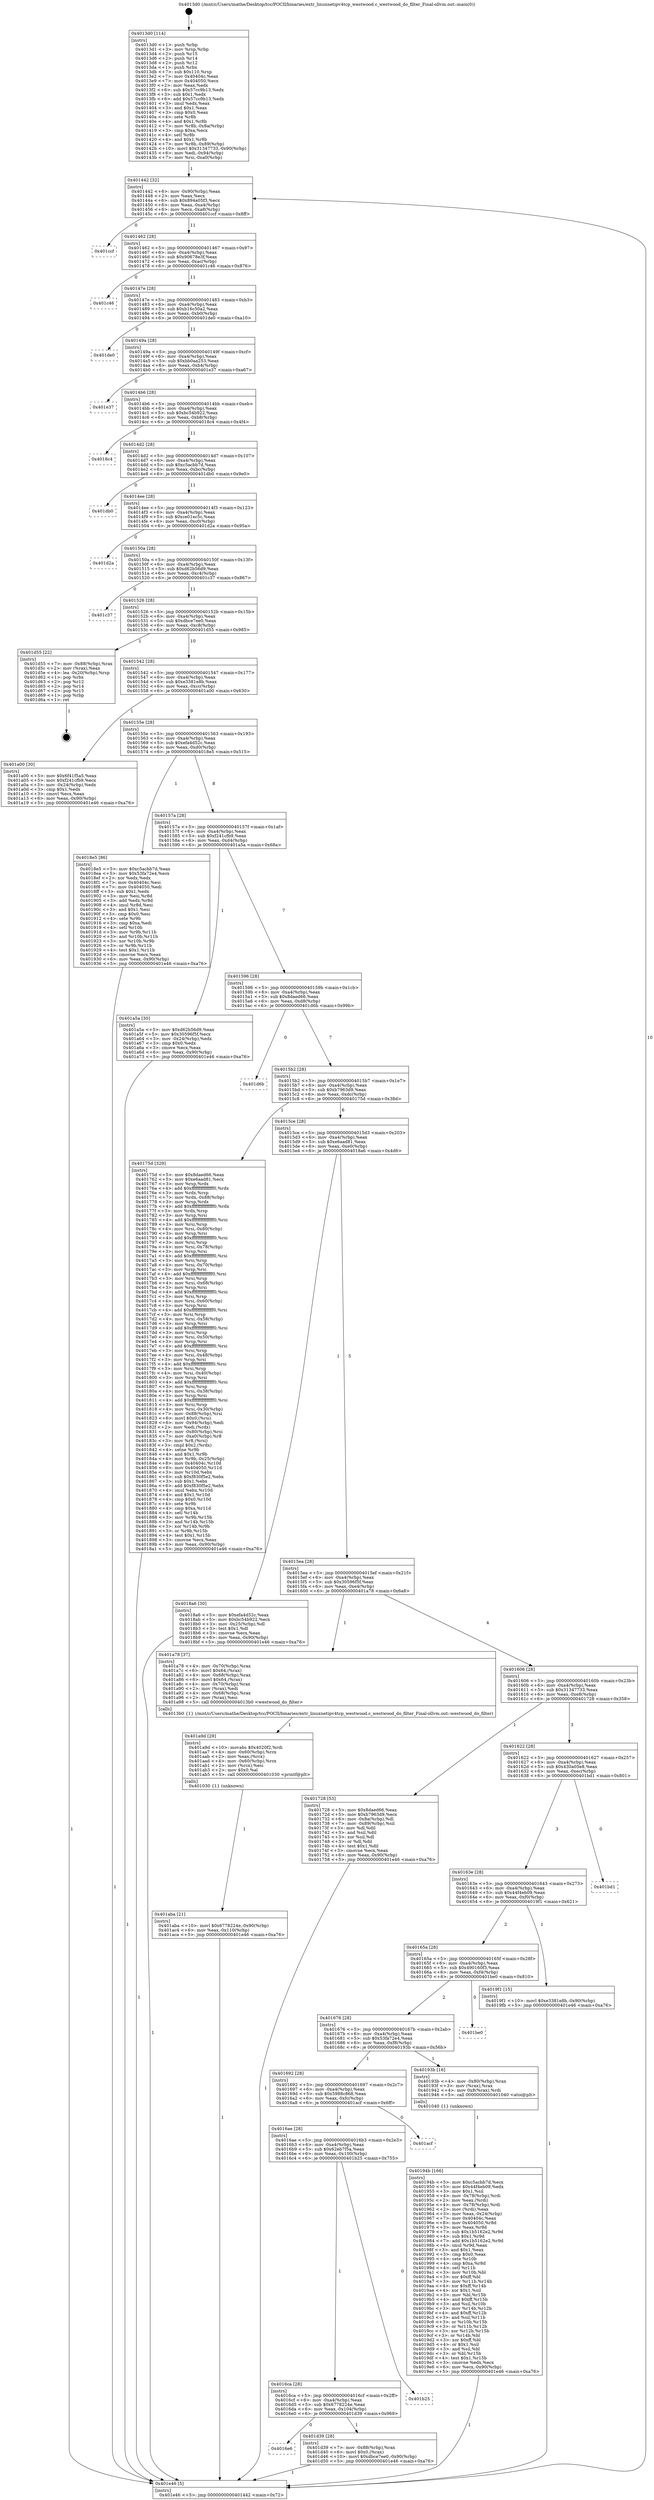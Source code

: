digraph "0x4013d0" {
  label = "0x4013d0 (/mnt/c/Users/mathe/Desktop/tcc/POCII/binaries/extr_linuxnetipv4tcp_westwood.c_westwood_do_filter_Final-ollvm.out::main(0))"
  labelloc = "t"
  node[shape=record]

  Entry [label="",width=0.3,height=0.3,shape=circle,fillcolor=black,style=filled]
  "0x401442" [label="{
     0x401442 [32]\l
     | [instrs]\l
     &nbsp;&nbsp;0x401442 \<+6\>: mov -0x90(%rbp),%eax\l
     &nbsp;&nbsp;0x401448 \<+2\>: mov %eax,%ecx\l
     &nbsp;&nbsp;0x40144a \<+6\>: sub $0x894a05f3,%ecx\l
     &nbsp;&nbsp;0x401450 \<+6\>: mov %eax,-0xa4(%rbp)\l
     &nbsp;&nbsp;0x401456 \<+6\>: mov %ecx,-0xa8(%rbp)\l
     &nbsp;&nbsp;0x40145c \<+6\>: je 0000000000401ccf \<main+0x8ff\>\l
  }"]
  "0x401ccf" [label="{
     0x401ccf\l
  }", style=dashed]
  "0x401462" [label="{
     0x401462 [28]\l
     | [instrs]\l
     &nbsp;&nbsp;0x401462 \<+5\>: jmp 0000000000401467 \<main+0x97\>\l
     &nbsp;&nbsp;0x401467 \<+6\>: mov -0xa4(%rbp),%eax\l
     &nbsp;&nbsp;0x40146d \<+5\>: sub $0x90678e3f,%eax\l
     &nbsp;&nbsp;0x401472 \<+6\>: mov %eax,-0xac(%rbp)\l
     &nbsp;&nbsp;0x401478 \<+6\>: je 0000000000401c46 \<main+0x876\>\l
  }"]
  Exit [label="",width=0.3,height=0.3,shape=circle,fillcolor=black,style=filled,peripheries=2]
  "0x401c46" [label="{
     0x401c46\l
  }", style=dashed]
  "0x40147e" [label="{
     0x40147e [28]\l
     | [instrs]\l
     &nbsp;&nbsp;0x40147e \<+5\>: jmp 0000000000401483 \<main+0xb3\>\l
     &nbsp;&nbsp;0x401483 \<+6\>: mov -0xa4(%rbp),%eax\l
     &nbsp;&nbsp;0x401489 \<+5\>: sub $0xb16c50a2,%eax\l
     &nbsp;&nbsp;0x40148e \<+6\>: mov %eax,-0xb0(%rbp)\l
     &nbsp;&nbsp;0x401494 \<+6\>: je 0000000000401de0 \<main+0xa10\>\l
  }"]
  "0x4016e6" [label="{
     0x4016e6\l
  }", style=dashed]
  "0x401de0" [label="{
     0x401de0\l
  }", style=dashed]
  "0x40149a" [label="{
     0x40149a [28]\l
     | [instrs]\l
     &nbsp;&nbsp;0x40149a \<+5\>: jmp 000000000040149f \<main+0xcf\>\l
     &nbsp;&nbsp;0x40149f \<+6\>: mov -0xa4(%rbp),%eax\l
     &nbsp;&nbsp;0x4014a5 \<+5\>: sub $0xbb0aa253,%eax\l
     &nbsp;&nbsp;0x4014aa \<+6\>: mov %eax,-0xb4(%rbp)\l
     &nbsp;&nbsp;0x4014b0 \<+6\>: je 0000000000401e37 \<main+0xa67\>\l
  }"]
  "0x401d39" [label="{
     0x401d39 [28]\l
     | [instrs]\l
     &nbsp;&nbsp;0x401d39 \<+7\>: mov -0x88(%rbp),%rax\l
     &nbsp;&nbsp;0x401d40 \<+6\>: movl $0x0,(%rax)\l
     &nbsp;&nbsp;0x401d46 \<+10\>: movl $0xdbce7ee0,-0x90(%rbp)\l
     &nbsp;&nbsp;0x401d50 \<+5\>: jmp 0000000000401e46 \<main+0xa76\>\l
  }"]
  "0x401e37" [label="{
     0x401e37\l
  }", style=dashed]
  "0x4014b6" [label="{
     0x4014b6 [28]\l
     | [instrs]\l
     &nbsp;&nbsp;0x4014b6 \<+5\>: jmp 00000000004014bb \<main+0xeb\>\l
     &nbsp;&nbsp;0x4014bb \<+6\>: mov -0xa4(%rbp),%eax\l
     &nbsp;&nbsp;0x4014c1 \<+5\>: sub $0xbc54b922,%eax\l
     &nbsp;&nbsp;0x4014c6 \<+6\>: mov %eax,-0xb8(%rbp)\l
     &nbsp;&nbsp;0x4014cc \<+6\>: je 00000000004018c4 \<main+0x4f4\>\l
  }"]
  "0x4016ca" [label="{
     0x4016ca [28]\l
     | [instrs]\l
     &nbsp;&nbsp;0x4016ca \<+5\>: jmp 00000000004016cf \<main+0x2ff\>\l
     &nbsp;&nbsp;0x4016cf \<+6\>: mov -0xa4(%rbp),%eax\l
     &nbsp;&nbsp;0x4016d5 \<+5\>: sub $0x6778224e,%eax\l
     &nbsp;&nbsp;0x4016da \<+6\>: mov %eax,-0x104(%rbp)\l
     &nbsp;&nbsp;0x4016e0 \<+6\>: je 0000000000401d39 \<main+0x969\>\l
  }"]
  "0x4018c4" [label="{
     0x4018c4\l
  }", style=dashed]
  "0x4014d2" [label="{
     0x4014d2 [28]\l
     | [instrs]\l
     &nbsp;&nbsp;0x4014d2 \<+5\>: jmp 00000000004014d7 \<main+0x107\>\l
     &nbsp;&nbsp;0x4014d7 \<+6\>: mov -0xa4(%rbp),%eax\l
     &nbsp;&nbsp;0x4014dd \<+5\>: sub $0xc5acbb7d,%eax\l
     &nbsp;&nbsp;0x4014e2 \<+6\>: mov %eax,-0xbc(%rbp)\l
     &nbsp;&nbsp;0x4014e8 \<+6\>: je 0000000000401db0 \<main+0x9e0\>\l
  }"]
  "0x401b25" [label="{
     0x401b25\l
  }", style=dashed]
  "0x401db0" [label="{
     0x401db0\l
  }", style=dashed]
  "0x4014ee" [label="{
     0x4014ee [28]\l
     | [instrs]\l
     &nbsp;&nbsp;0x4014ee \<+5\>: jmp 00000000004014f3 \<main+0x123\>\l
     &nbsp;&nbsp;0x4014f3 \<+6\>: mov -0xa4(%rbp),%eax\l
     &nbsp;&nbsp;0x4014f9 \<+5\>: sub $0xce01ec5c,%eax\l
     &nbsp;&nbsp;0x4014fe \<+6\>: mov %eax,-0xc0(%rbp)\l
     &nbsp;&nbsp;0x401504 \<+6\>: je 0000000000401d2a \<main+0x95a\>\l
  }"]
  "0x4016ae" [label="{
     0x4016ae [28]\l
     | [instrs]\l
     &nbsp;&nbsp;0x4016ae \<+5\>: jmp 00000000004016b3 \<main+0x2e3\>\l
     &nbsp;&nbsp;0x4016b3 \<+6\>: mov -0xa4(%rbp),%eax\l
     &nbsp;&nbsp;0x4016b9 \<+5\>: sub $0x62eb7f5a,%eax\l
     &nbsp;&nbsp;0x4016be \<+6\>: mov %eax,-0x100(%rbp)\l
     &nbsp;&nbsp;0x4016c4 \<+6\>: je 0000000000401b25 \<main+0x755\>\l
  }"]
  "0x401d2a" [label="{
     0x401d2a\l
  }", style=dashed]
  "0x40150a" [label="{
     0x40150a [28]\l
     | [instrs]\l
     &nbsp;&nbsp;0x40150a \<+5\>: jmp 000000000040150f \<main+0x13f\>\l
     &nbsp;&nbsp;0x40150f \<+6\>: mov -0xa4(%rbp),%eax\l
     &nbsp;&nbsp;0x401515 \<+5\>: sub $0xd62b56d9,%eax\l
     &nbsp;&nbsp;0x40151a \<+6\>: mov %eax,-0xc4(%rbp)\l
     &nbsp;&nbsp;0x401520 \<+6\>: je 0000000000401c37 \<main+0x867\>\l
  }"]
  "0x401acf" [label="{
     0x401acf\l
  }", style=dashed]
  "0x401c37" [label="{
     0x401c37\l
  }", style=dashed]
  "0x401526" [label="{
     0x401526 [28]\l
     | [instrs]\l
     &nbsp;&nbsp;0x401526 \<+5\>: jmp 000000000040152b \<main+0x15b\>\l
     &nbsp;&nbsp;0x40152b \<+6\>: mov -0xa4(%rbp),%eax\l
     &nbsp;&nbsp;0x401531 \<+5\>: sub $0xdbce7ee0,%eax\l
     &nbsp;&nbsp;0x401536 \<+6\>: mov %eax,-0xc8(%rbp)\l
     &nbsp;&nbsp;0x40153c \<+6\>: je 0000000000401d55 \<main+0x985\>\l
  }"]
  "0x401aba" [label="{
     0x401aba [21]\l
     | [instrs]\l
     &nbsp;&nbsp;0x401aba \<+10\>: movl $0x6778224e,-0x90(%rbp)\l
     &nbsp;&nbsp;0x401ac4 \<+6\>: mov %eax,-0x110(%rbp)\l
     &nbsp;&nbsp;0x401aca \<+5\>: jmp 0000000000401e46 \<main+0xa76\>\l
  }"]
  "0x401d55" [label="{
     0x401d55 [22]\l
     | [instrs]\l
     &nbsp;&nbsp;0x401d55 \<+7\>: mov -0x88(%rbp),%rax\l
     &nbsp;&nbsp;0x401d5c \<+2\>: mov (%rax),%eax\l
     &nbsp;&nbsp;0x401d5e \<+4\>: lea -0x20(%rbp),%rsp\l
     &nbsp;&nbsp;0x401d62 \<+1\>: pop %rbx\l
     &nbsp;&nbsp;0x401d63 \<+2\>: pop %r12\l
     &nbsp;&nbsp;0x401d65 \<+2\>: pop %r14\l
     &nbsp;&nbsp;0x401d67 \<+2\>: pop %r15\l
     &nbsp;&nbsp;0x401d69 \<+1\>: pop %rbp\l
     &nbsp;&nbsp;0x401d6a \<+1\>: ret\l
  }"]
  "0x401542" [label="{
     0x401542 [28]\l
     | [instrs]\l
     &nbsp;&nbsp;0x401542 \<+5\>: jmp 0000000000401547 \<main+0x177\>\l
     &nbsp;&nbsp;0x401547 \<+6\>: mov -0xa4(%rbp),%eax\l
     &nbsp;&nbsp;0x40154d \<+5\>: sub $0xe3381e8b,%eax\l
     &nbsp;&nbsp;0x401552 \<+6\>: mov %eax,-0xcc(%rbp)\l
     &nbsp;&nbsp;0x401558 \<+6\>: je 0000000000401a00 \<main+0x630\>\l
  }"]
  "0x401a9d" [label="{
     0x401a9d [29]\l
     | [instrs]\l
     &nbsp;&nbsp;0x401a9d \<+10\>: movabs $0x4020f2,%rdi\l
     &nbsp;&nbsp;0x401aa7 \<+4\>: mov -0x60(%rbp),%rcx\l
     &nbsp;&nbsp;0x401aab \<+2\>: mov %eax,(%rcx)\l
     &nbsp;&nbsp;0x401aad \<+4\>: mov -0x60(%rbp),%rcx\l
     &nbsp;&nbsp;0x401ab1 \<+2\>: mov (%rcx),%esi\l
     &nbsp;&nbsp;0x401ab3 \<+2\>: mov $0x0,%al\l
     &nbsp;&nbsp;0x401ab5 \<+5\>: call 0000000000401030 \<printf@plt\>\l
     | [calls]\l
     &nbsp;&nbsp;0x401030 \{1\} (unknown)\l
  }"]
  "0x401a00" [label="{
     0x401a00 [30]\l
     | [instrs]\l
     &nbsp;&nbsp;0x401a00 \<+5\>: mov $0x6f41f5a5,%eax\l
     &nbsp;&nbsp;0x401a05 \<+5\>: mov $0xf241cfb9,%ecx\l
     &nbsp;&nbsp;0x401a0a \<+3\>: mov -0x24(%rbp),%edx\l
     &nbsp;&nbsp;0x401a0d \<+3\>: cmp $0x1,%edx\l
     &nbsp;&nbsp;0x401a10 \<+3\>: cmovl %ecx,%eax\l
     &nbsp;&nbsp;0x401a13 \<+6\>: mov %eax,-0x90(%rbp)\l
     &nbsp;&nbsp;0x401a19 \<+5\>: jmp 0000000000401e46 \<main+0xa76\>\l
  }"]
  "0x40155e" [label="{
     0x40155e [28]\l
     | [instrs]\l
     &nbsp;&nbsp;0x40155e \<+5\>: jmp 0000000000401563 \<main+0x193\>\l
     &nbsp;&nbsp;0x401563 \<+6\>: mov -0xa4(%rbp),%eax\l
     &nbsp;&nbsp;0x401569 \<+5\>: sub $0xefa4d52c,%eax\l
     &nbsp;&nbsp;0x40156e \<+6\>: mov %eax,-0xd0(%rbp)\l
     &nbsp;&nbsp;0x401574 \<+6\>: je 00000000004018e5 \<main+0x515\>\l
  }"]
  "0x40194b" [label="{
     0x40194b [166]\l
     | [instrs]\l
     &nbsp;&nbsp;0x40194b \<+5\>: mov $0xc5acbb7d,%ecx\l
     &nbsp;&nbsp;0x401950 \<+5\>: mov $0x44f4eb09,%edx\l
     &nbsp;&nbsp;0x401955 \<+3\>: mov $0x1,%sil\l
     &nbsp;&nbsp;0x401958 \<+4\>: mov -0x78(%rbp),%rdi\l
     &nbsp;&nbsp;0x40195c \<+2\>: mov %eax,(%rdi)\l
     &nbsp;&nbsp;0x40195e \<+4\>: mov -0x78(%rbp),%rdi\l
     &nbsp;&nbsp;0x401962 \<+2\>: mov (%rdi),%eax\l
     &nbsp;&nbsp;0x401964 \<+3\>: mov %eax,-0x24(%rbp)\l
     &nbsp;&nbsp;0x401967 \<+7\>: mov 0x40404c,%eax\l
     &nbsp;&nbsp;0x40196e \<+8\>: mov 0x404050,%r8d\l
     &nbsp;&nbsp;0x401976 \<+3\>: mov %eax,%r9d\l
     &nbsp;&nbsp;0x401979 \<+7\>: sub $0x1b5162e2,%r9d\l
     &nbsp;&nbsp;0x401980 \<+4\>: sub $0x1,%r9d\l
     &nbsp;&nbsp;0x401984 \<+7\>: add $0x1b5162e2,%r9d\l
     &nbsp;&nbsp;0x40198b \<+4\>: imul %r9d,%eax\l
     &nbsp;&nbsp;0x40198f \<+3\>: and $0x1,%eax\l
     &nbsp;&nbsp;0x401992 \<+3\>: cmp $0x0,%eax\l
     &nbsp;&nbsp;0x401995 \<+4\>: sete %r10b\l
     &nbsp;&nbsp;0x401999 \<+4\>: cmp $0xa,%r8d\l
     &nbsp;&nbsp;0x40199d \<+4\>: setl %r11b\l
     &nbsp;&nbsp;0x4019a1 \<+3\>: mov %r10b,%bl\l
     &nbsp;&nbsp;0x4019a4 \<+3\>: xor $0xff,%bl\l
     &nbsp;&nbsp;0x4019a7 \<+3\>: mov %r11b,%r14b\l
     &nbsp;&nbsp;0x4019aa \<+4\>: xor $0xff,%r14b\l
     &nbsp;&nbsp;0x4019ae \<+4\>: xor $0x1,%sil\l
     &nbsp;&nbsp;0x4019b2 \<+3\>: mov %bl,%r15b\l
     &nbsp;&nbsp;0x4019b5 \<+4\>: and $0xff,%r15b\l
     &nbsp;&nbsp;0x4019b9 \<+3\>: and %sil,%r10b\l
     &nbsp;&nbsp;0x4019bc \<+3\>: mov %r14b,%r12b\l
     &nbsp;&nbsp;0x4019bf \<+4\>: and $0xff,%r12b\l
     &nbsp;&nbsp;0x4019c3 \<+3\>: and %sil,%r11b\l
     &nbsp;&nbsp;0x4019c6 \<+3\>: or %r10b,%r15b\l
     &nbsp;&nbsp;0x4019c9 \<+3\>: or %r11b,%r12b\l
     &nbsp;&nbsp;0x4019cc \<+3\>: xor %r12b,%r15b\l
     &nbsp;&nbsp;0x4019cf \<+3\>: or %r14b,%bl\l
     &nbsp;&nbsp;0x4019d2 \<+3\>: xor $0xff,%bl\l
     &nbsp;&nbsp;0x4019d5 \<+4\>: or $0x1,%sil\l
     &nbsp;&nbsp;0x4019d9 \<+3\>: and %sil,%bl\l
     &nbsp;&nbsp;0x4019dc \<+3\>: or %bl,%r15b\l
     &nbsp;&nbsp;0x4019df \<+4\>: test $0x1,%r15b\l
     &nbsp;&nbsp;0x4019e3 \<+3\>: cmovne %edx,%ecx\l
     &nbsp;&nbsp;0x4019e6 \<+6\>: mov %ecx,-0x90(%rbp)\l
     &nbsp;&nbsp;0x4019ec \<+5\>: jmp 0000000000401e46 \<main+0xa76\>\l
  }"]
  "0x4018e5" [label="{
     0x4018e5 [86]\l
     | [instrs]\l
     &nbsp;&nbsp;0x4018e5 \<+5\>: mov $0xc5acbb7d,%eax\l
     &nbsp;&nbsp;0x4018ea \<+5\>: mov $0x53fa72e4,%ecx\l
     &nbsp;&nbsp;0x4018ef \<+2\>: xor %edx,%edx\l
     &nbsp;&nbsp;0x4018f1 \<+7\>: mov 0x40404c,%esi\l
     &nbsp;&nbsp;0x4018f8 \<+7\>: mov 0x404050,%edi\l
     &nbsp;&nbsp;0x4018ff \<+3\>: sub $0x1,%edx\l
     &nbsp;&nbsp;0x401902 \<+3\>: mov %esi,%r8d\l
     &nbsp;&nbsp;0x401905 \<+3\>: add %edx,%r8d\l
     &nbsp;&nbsp;0x401908 \<+4\>: imul %r8d,%esi\l
     &nbsp;&nbsp;0x40190c \<+3\>: and $0x1,%esi\l
     &nbsp;&nbsp;0x40190f \<+3\>: cmp $0x0,%esi\l
     &nbsp;&nbsp;0x401912 \<+4\>: sete %r9b\l
     &nbsp;&nbsp;0x401916 \<+3\>: cmp $0xa,%edi\l
     &nbsp;&nbsp;0x401919 \<+4\>: setl %r10b\l
     &nbsp;&nbsp;0x40191d \<+3\>: mov %r9b,%r11b\l
     &nbsp;&nbsp;0x401920 \<+3\>: and %r10b,%r11b\l
     &nbsp;&nbsp;0x401923 \<+3\>: xor %r10b,%r9b\l
     &nbsp;&nbsp;0x401926 \<+3\>: or %r9b,%r11b\l
     &nbsp;&nbsp;0x401929 \<+4\>: test $0x1,%r11b\l
     &nbsp;&nbsp;0x40192d \<+3\>: cmovne %ecx,%eax\l
     &nbsp;&nbsp;0x401930 \<+6\>: mov %eax,-0x90(%rbp)\l
     &nbsp;&nbsp;0x401936 \<+5\>: jmp 0000000000401e46 \<main+0xa76\>\l
  }"]
  "0x40157a" [label="{
     0x40157a [28]\l
     | [instrs]\l
     &nbsp;&nbsp;0x40157a \<+5\>: jmp 000000000040157f \<main+0x1af\>\l
     &nbsp;&nbsp;0x40157f \<+6\>: mov -0xa4(%rbp),%eax\l
     &nbsp;&nbsp;0x401585 \<+5\>: sub $0xf241cfb9,%eax\l
     &nbsp;&nbsp;0x40158a \<+6\>: mov %eax,-0xd4(%rbp)\l
     &nbsp;&nbsp;0x401590 \<+6\>: je 0000000000401a5a \<main+0x68a\>\l
  }"]
  "0x401692" [label="{
     0x401692 [28]\l
     | [instrs]\l
     &nbsp;&nbsp;0x401692 \<+5\>: jmp 0000000000401697 \<main+0x2c7\>\l
     &nbsp;&nbsp;0x401697 \<+6\>: mov -0xa4(%rbp),%eax\l
     &nbsp;&nbsp;0x40169d \<+5\>: sub $0x5988c868,%eax\l
     &nbsp;&nbsp;0x4016a2 \<+6\>: mov %eax,-0xfc(%rbp)\l
     &nbsp;&nbsp;0x4016a8 \<+6\>: je 0000000000401acf \<main+0x6ff\>\l
  }"]
  "0x401a5a" [label="{
     0x401a5a [30]\l
     | [instrs]\l
     &nbsp;&nbsp;0x401a5a \<+5\>: mov $0xd62b56d9,%eax\l
     &nbsp;&nbsp;0x401a5f \<+5\>: mov $0x30596f5f,%ecx\l
     &nbsp;&nbsp;0x401a64 \<+3\>: mov -0x24(%rbp),%edx\l
     &nbsp;&nbsp;0x401a67 \<+3\>: cmp $0x0,%edx\l
     &nbsp;&nbsp;0x401a6a \<+3\>: cmove %ecx,%eax\l
     &nbsp;&nbsp;0x401a6d \<+6\>: mov %eax,-0x90(%rbp)\l
     &nbsp;&nbsp;0x401a73 \<+5\>: jmp 0000000000401e46 \<main+0xa76\>\l
  }"]
  "0x401596" [label="{
     0x401596 [28]\l
     | [instrs]\l
     &nbsp;&nbsp;0x401596 \<+5\>: jmp 000000000040159b \<main+0x1cb\>\l
     &nbsp;&nbsp;0x40159b \<+6\>: mov -0xa4(%rbp),%eax\l
     &nbsp;&nbsp;0x4015a1 \<+5\>: sub $0x8daed66,%eax\l
     &nbsp;&nbsp;0x4015a6 \<+6\>: mov %eax,-0xd8(%rbp)\l
     &nbsp;&nbsp;0x4015ac \<+6\>: je 0000000000401d6b \<main+0x99b\>\l
  }"]
  "0x40193b" [label="{
     0x40193b [16]\l
     | [instrs]\l
     &nbsp;&nbsp;0x40193b \<+4\>: mov -0x80(%rbp),%rax\l
     &nbsp;&nbsp;0x40193f \<+3\>: mov (%rax),%rax\l
     &nbsp;&nbsp;0x401942 \<+4\>: mov 0x8(%rax),%rdi\l
     &nbsp;&nbsp;0x401946 \<+5\>: call 0000000000401040 \<atoi@plt\>\l
     | [calls]\l
     &nbsp;&nbsp;0x401040 \{1\} (unknown)\l
  }"]
  "0x401d6b" [label="{
     0x401d6b\l
  }", style=dashed]
  "0x4015b2" [label="{
     0x4015b2 [28]\l
     | [instrs]\l
     &nbsp;&nbsp;0x4015b2 \<+5\>: jmp 00000000004015b7 \<main+0x1e7\>\l
     &nbsp;&nbsp;0x4015b7 \<+6\>: mov -0xa4(%rbp),%eax\l
     &nbsp;&nbsp;0x4015bd \<+5\>: sub $0xb7963d9,%eax\l
     &nbsp;&nbsp;0x4015c2 \<+6\>: mov %eax,-0xdc(%rbp)\l
     &nbsp;&nbsp;0x4015c8 \<+6\>: je 000000000040175d \<main+0x38d\>\l
  }"]
  "0x401676" [label="{
     0x401676 [28]\l
     | [instrs]\l
     &nbsp;&nbsp;0x401676 \<+5\>: jmp 000000000040167b \<main+0x2ab\>\l
     &nbsp;&nbsp;0x40167b \<+6\>: mov -0xa4(%rbp),%eax\l
     &nbsp;&nbsp;0x401681 \<+5\>: sub $0x53fa72e4,%eax\l
     &nbsp;&nbsp;0x401686 \<+6\>: mov %eax,-0xf8(%rbp)\l
     &nbsp;&nbsp;0x40168c \<+6\>: je 000000000040193b \<main+0x56b\>\l
  }"]
  "0x40175d" [label="{
     0x40175d [329]\l
     | [instrs]\l
     &nbsp;&nbsp;0x40175d \<+5\>: mov $0x8daed66,%eax\l
     &nbsp;&nbsp;0x401762 \<+5\>: mov $0xe6aad81,%ecx\l
     &nbsp;&nbsp;0x401767 \<+3\>: mov %rsp,%rdx\l
     &nbsp;&nbsp;0x40176a \<+4\>: add $0xfffffffffffffff0,%rdx\l
     &nbsp;&nbsp;0x40176e \<+3\>: mov %rdx,%rsp\l
     &nbsp;&nbsp;0x401771 \<+7\>: mov %rdx,-0x88(%rbp)\l
     &nbsp;&nbsp;0x401778 \<+3\>: mov %rsp,%rdx\l
     &nbsp;&nbsp;0x40177b \<+4\>: add $0xfffffffffffffff0,%rdx\l
     &nbsp;&nbsp;0x40177f \<+3\>: mov %rdx,%rsp\l
     &nbsp;&nbsp;0x401782 \<+3\>: mov %rsp,%rsi\l
     &nbsp;&nbsp;0x401785 \<+4\>: add $0xfffffffffffffff0,%rsi\l
     &nbsp;&nbsp;0x401789 \<+3\>: mov %rsi,%rsp\l
     &nbsp;&nbsp;0x40178c \<+4\>: mov %rsi,-0x80(%rbp)\l
     &nbsp;&nbsp;0x401790 \<+3\>: mov %rsp,%rsi\l
     &nbsp;&nbsp;0x401793 \<+4\>: add $0xfffffffffffffff0,%rsi\l
     &nbsp;&nbsp;0x401797 \<+3\>: mov %rsi,%rsp\l
     &nbsp;&nbsp;0x40179a \<+4\>: mov %rsi,-0x78(%rbp)\l
     &nbsp;&nbsp;0x40179e \<+3\>: mov %rsp,%rsi\l
     &nbsp;&nbsp;0x4017a1 \<+4\>: add $0xfffffffffffffff0,%rsi\l
     &nbsp;&nbsp;0x4017a5 \<+3\>: mov %rsi,%rsp\l
     &nbsp;&nbsp;0x4017a8 \<+4\>: mov %rsi,-0x70(%rbp)\l
     &nbsp;&nbsp;0x4017ac \<+3\>: mov %rsp,%rsi\l
     &nbsp;&nbsp;0x4017af \<+4\>: add $0xfffffffffffffff0,%rsi\l
     &nbsp;&nbsp;0x4017b3 \<+3\>: mov %rsi,%rsp\l
     &nbsp;&nbsp;0x4017b6 \<+4\>: mov %rsi,-0x68(%rbp)\l
     &nbsp;&nbsp;0x4017ba \<+3\>: mov %rsp,%rsi\l
     &nbsp;&nbsp;0x4017bd \<+4\>: add $0xfffffffffffffff0,%rsi\l
     &nbsp;&nbsp;0x4017c1 \<+3\>: mov %rsi,%rsp\l
     &nbsp;&nbsp;0x4017c4 \<+4\>: mov %rsi,-0x60(%rbp)\l
     &nbsp;&nbsp;0x4017c8 \<+3\>: mov %rsp,%rsi\l
     &nbsp;&nbsp;0x4017cb \<+4\>: add $0xfffffffffffffff0,%rsi\l
     &nbsp;&nbsp;0x4017cf \<+3\>: mov %rsi,%rsp\l
     &nbsp;&nbsp;0x4017d2 \<+4\>: mov %rsi,-0x58(%rbp)\l
     &nbsp;&nbsp;0x4017d6 \<+3\>: mov %rsp,%rsi\l
     &nbsp;&nbsp;0x4017d9 \<+4\>: add $0xfffffffffffffff0,%rsi\l
     &nbsp;&nbsp;0x4017dd \<+3\>: mov %rsi,%rsp\l
     &nbsp;&nbsp;0x4017e0 \<+4\>: mov %rsi,-0x50(%rbp)\l
     &nbsp;&nbsp;0x4017e4 \<+3\>: mov %rsp,%rsi\l
     &nbsp;&nbsp;0x4017e7 \<+4\>: add $0xfffffffffffffff0,%rsi\l
     &nbsp;&nbsp;0x4017eb \<+3\>: mov %rsi,%rsp\l
     &nbsp;&nbsp;0x4017ee \<+4\>: mov %rsi,-0x48(%rbp)\l
     &nbsp;&nbsp;0x4017f2 \<+3\>: mov %rsp,%rsi\l
     &nbsp;&nbsp;0x4017f5 \<+4\>: add $0xfffffffffffffff0,%rsi\l
     &nbsp;&nbsp;0x4017f9 \<+3\>: mov %rsi,%rsp\l
     &nbsp;&nbsp;0x4017fc \<+4\>: mov %rsi,-0x40(%rbp)\l
     &nbsp;&nbsp;0x401800 \<+3\>: mov %rsp,%rsi\l
     &nbsp;&nbsp;0x401803 \<+4\>: add $0xfffffffffffffff0,%rsi\l
     &nbsp;&nbsp;0x401807 \<+3\>: mov %rsi,%rsp\l
     &nbsp;&nbsp;0x40180a \<+4\>: mov %rsi,-0x38(%rbp)\l
     &nbsp;&nbsp;0x40180e \<+3\>: mov %rsp,%rsi\l
     &nbsp;&nbsp;0x401811 \<+4\>: add $0xfffffffffffffff0,%rsi\l
     &nbsp;&nbsp;0x401815 \<+3\>: mov %rsi,%rsp\l
     &nbsp;&nbsp;0x401818 \<+4\>: mov %rsi,-0x30(%rbp)\l
     &nbsp;&nbsp;0x40181c \<+7\>: mov -0x88(%rbp),%rsi\l
     &nbsp;&nbsp;0x401823 \<+6\>: movl $0x0,(%rsi)\l
     &nbsp;&nbsp;0x401829 \<+6\>: mov -0x94(%rbp),%edi\l
     &nbsp;&nbsp;0x40182f \<+2\>: mov %edi,(%rdx)\l
     &nbsp;&nbsp;0x401831 \<+4\>: mov -0x80(%rbp),%rsi\l
     &nbsp;&nbsp;0x401835 \<+7\>: mov -0xa0(%rbp),%r8\l
     &nbsp;&nbsp;0x40183c \<+3\>: mov %r8,(%rsi)\l
     &nbsp;&nbsp;0x40183f \<+3\>: cmpl $0x2,(%rdx)\l
     &nbsp;&nbsp;0x401842 \<+4\>: setne %r9b\l
     &nbsp;&nbsp;0x401846 \<+4\>: and $0x1,%r9b\l
     &nbsp;&nbsp;0x40184a \<+4\>: mov %r9b,-0x25(%rbp)\l
     &nbsp;&nbsp;0x40184e \<+8\>: mov 0x40404c,%r10d\l
     &nbsp;&nbsp;0x401856 \<+8\>: mov 0x404050,%r11d\l
     &nbsp;&nbsp;0x40185e \<+3\>: mov %r10d,%ebx\l
     &nbsp;&nbsp;0x401861 \<+6\>: sub $0xf830f5e2,%ebx\l
     &nbsp;&nbsp;0x401867 \<+3\>: sub $0x1,%ebx\l
     &nbsp;&nbsp;0x40186a \<+6\>: add $0xf830f5e2,%ebx\l
     &nbsp;&nbsp;0x401870 \<+4\>: imul %ebx,%r10d\l
     &nbsp;&nbsp;0x401874 \<+4\>: and $0x1,%r10d\l
     &nbsp;&nbsp;0x401878 \<+4\>: cmp $0x0,%r10d\l
     &nbsp;&nbsp;0x40187c \<+4\>: sete %r9b\l
     &nbsp;&nbsp;0x401880 \<+4\>: cmp $0xa,%r11d\l
     &nbsp;&nbsp;0x401884 \<+4\>: setl %r14b\l
     &nbsp;&nbsp;0x401888 \<+3\>: mov %r9b,%r15b\l
     &nbsp;&nbsp;0x40188b \<+3\>: and %r14b,%r15b\l
     &nbsp;&nbsp;0x40188e \<+3\>: xor %r14b,%r9b\l
     &nbsp;&nbsp;0x401891 \<+3\>: or %r9b,%r15b\l
     &nbsp;&nbsp;0x401894 \<+4\>: test $0x1,%r15b\l
     &nbsp;&nbsp;0x401898 \<+3\>: cmovne %ecx,%eax\l
     &nbsp;&nbsp;0x40189b \<+6\>: mov %eax,-0x90(%rbp)\l
     &nbsp;&nbsp;0x4018a1 \<+5\>: jmp 0000000000401e46 \<main+0xa76\>\l
  }"]
  "0x4015ce" [label="{
     0x4015ce [28]\l
     | [instrs]\l
     &nbsp;&nbsp;0x4015ce \<+5\>: jmp 00000000004015d3 \<main+0x203\>\l
     &nbsp;&nbsp;0x4015d3 \<+6\>: mov -0xa4(%rbp),%eax\l
     &nbsp;&nbsp;0x4015d9 \<+5\>: sub $0xe6aad81,%eax\l
     &nbsp;&nbsp;0x4015de \<+6\>: mov %eax,-0xe0(%rbp)\l
     &nbsp;&nbsp;0x4015e4 \<+6\>: je 00000000004018a6 \<main+0x4d6\>\l
  }"]
  "0x401be0" [label="{
     0x401be0\l
  }", style=dashed]
  "0x4018a6" [label="{
     0x4018a6 [30]\l
     | [instrs]\l
     &nbsp;&nbsp;0x4018a6 \<+5\>: mov $0xefa4d52c,%eax\l
     &nbsp;&nbsp;0x4018ab \<+5\>: mov $0xbc54b922,%ecx\l
     &nbsp;&nbsp;0x4018b0 \<+3\>: mov -0x25(%rbp),%dl\l
     &nbsp;&nbsp;0x4018b3 \<+3\>: test $0x1,%dl\l
     &nbsp;&nbsp;0x4018b6 \<+3\>: cmovne %ecx,%eax\l
     &nbsp;&nbsp;0x4018b9 \<+6\>: mov %eax,-0x90(%rbp)\l
     &nbsp;&nbsp;0x4018bf \<+5\>: jmp 0000000000401e46 \<main+0xa76\>\l
  }"]
  "0x4015ea" [label="{
     0x4015ea [28]\l
     | [instrs]\l
     &nbsp;&nbsp;0x4015ea \<+5\>: jmp 00000000004015ef \<main+0x21f\>\l
     &nbsp;&nbsp;0x4015ef \<+6\>: mov -0xa4(%rbp),%eax\l
     &nbsp;&nbsp;0x4015f5 \<+5\>: sub $0x30596f5f,%eax\l
     &nbsp;&nbsp;0x4015fa \<+6\>: mov %eax,-0xe4(%rbp)\l
     &nbsp;&nbsp;0x401600 \<+6\>: je 0000000000401a78 \<main+0x6a8\>\l
  }"]
  "0x40165a" [label="{
     0x40165a [28]\l
     | [instrs]\l
     &nbsp;&nbsp;0x40165a \<+5\>: jmp 000000000040165f \<main+0x28f\>\l
     &nbsp;&nbsp;0x40165f \<+6\>: mov -0xa4(%rbp),%eax\l
     &nbsp;&nbsp;0x401665 \<+5\>: sub $0x490160f3,%eax\l
     &nbsp;&nbsp;0x40166a \<+6\>: mov %eax,-0xf4(%rbp)\l
     &nbsp;&nbsp;0x401670 \<+6\>: je 0000000000401be0 \<main+0x810\>\l
  }"]
  "0x401a78" [label="{
     0x401a78 [37]\l
     | [instrs]\l
     &nbsp;&nbsp;0x401a78 \<+4\>: mov -0x70(%rbp),%rax\l
     &nbsp;&nbsp;0x401a7c \<+6\>: movl $0x64,(%rax)\l
     &nbsp;&nbsp;0x401a82 \<+4\>: mov -0x68(%rbp),%rax\l
     &nbsp;&nbsp;0x401a86 \<+6\>: movl $0x64,(%rax)\l
     &nbsp;&nbsp;0x401a8c \<+4\>: mov -0x70(%rbp),%rax\l
     &nbsp;&nbsp;0x401a90 \<+2\>: mov (%rax),%edi\l
     &nbsp;&nbsp;0x401a92 \<+4\>: mov -0x68(%rbp),%rax\l
     &nbsp;&nbsp;0x401a96 \<+2\>: mov (%rax),%esi\l
     &nbsp;&nbsp;0x401a98 \<+5\>: call 00000000004013b0 \<westwood_do_filter\>\l
     | [calls]\l
     &nbsp;&nbsp;0x4013b0 \{1\} (/mnt/c/Users/mathe/Desktop/tcc/POCII/binaries/extr_linuxnetipv4tcp_westwood.c_westwood_do_filter_Final-ollvm.out::westwood_do_filter)\l
  }"]
  "0x401606" [label="{
     0x401606 [28]\l
     | [instrs]\l
     &nbsp;&nbsp;0x401606 \<+5\>: jmp 000000000040160b \<main+0x23b\>\l
     &nbsp;&nbsp;0x40160b \<+6\>: mov -0xa4(%rbp),%eax\l
     &nbsp;&nbsp;0x401611 \<+5\>: sub $0x31347733,%eax\l
     &nbsp;&nbsp;0x401616 \<+6\>: mov %eax,-0xe8(%rbp)\l
     &nbsp;&nbsp;0x40161c \<+6\>: je 0000000000401728 \<main+0x358\>\l
  }"]
  "0x4019f1" [label="{
     0x4019f1 [15]\l
     | [instrs]\l
     &nbsp;&nbsp;0x4019f1 \<+10\>: movl $0xe3381e8b,-0x90(%rbp)\l
     &nbsp;&nbsp;0x4019fb \<+5\>: jmp 0000000000401e46 \<main+0xa76\>\l
  }"]
  "0x401728" [label="{
     0x401728 [53]\l
     | [instrs]\l
     &nbsp;&nbsp;0x401728 \<+5\>: mov $0x8daed66,%eax\l
     &nbsp;&nbsp;0x40172d \<+5\>: mov $0xb7963d9,%ecx\l
     &nbsp;&nbsp;0x401732 \<+6\>: mov -0x8a(%rbp),%dl\l
     &nbsp;&nbsp;0x401738 \<+7\>: mov -0x89(%rbp),%sil\l
     &nbsp;&nbsp;0x40173f \<+3\>: mov %dl,%dil\l
     &nbsp;&nbsp;0x401742 \<+3\>: and %sil,%dil\l
     &nbsp;&nbsp;0x401745 \<+3\>: xor %sil,%dl\l
     &nbsp;&nbsp;0x401748 \<+3\>: or %dl,%dil\l
     &nbsp;&nbsp;0x40174b \<+4\>: test $0x1,%dil\l
     &nbsp;&nbsp;0x40174f \<+3\>: cmovne %ecx,%eax\l
     &nbsp;&nbsp;0x401752 \<+6\>: mov %eax,-0x90(%rbp)\l
     &nbsp;&nbsp;0x401758 \<+5\>: jmp 0000000000401e46 \<main+0xa76\>\l
  }"]
  "0x401622" [label="{
     0x401622 [28]\l
     | [instrs]\l
     &nbsp;&nbsp;0x401622 \<+5\>: jmp 0000000000401627 \<main+0x257\>\l
     &nbsp;&nbsp;0x401627 \<+6\>: mov -0xa4(%rbp),%eax\l
     &nbsp;&nbsp;0x40162d \<+5\>: sub $0x430a05e8,%eax\l
     &nbsp;&nbsp;0x401632 \<+6\>: mov %eax,-0xec(%rbp)\l
     &nbsp;&nbsp;0x401638 \<+6\>: je 0000000000401bd1 \<main+0x801\>\l
  }"]
  "0x401e46" [label="{
     0x401e46 [5]\l
     | [instrs]\l
     &nbsp;&nbsp;0x401e46 \<+5\>: jmp 0000000000401442 \<main+0x72\>\l
  }"]
  "0x4013d0" [label="{
     0x4013d0 [114]\l
     | [instrs]\l
     &nbsp;&nbsp;0x4013d0 \<+1\>: push %rbp\l
     &nbsp;&nbsp;0x4013d1 \<+3\>: mov %rsp,%rbp\l
     &nbsp;&nbsp;0x4013d4 \<+2\>: push %r15\l
     &nbsp;&nbsp;0x4013d6 \<+2\>: push %r14\l
     &nbsp;&nbsp;0x4013d8 \<+2\>: push %r12\l
     &nbsp;&nbsp;0x4013da \<+1\>: push %rbx\l
     &nbsp;&nbsp;0x4013db \<+7\>: sub $0x110,%rsp\l
     &nbsp;&nbsp;0x4013e2 \<+7\>: mov 0x40404c,%eax\l
     &nbsp;&nbsp;0x4013e9 \<+7\>: mov 0x404050,%ecx\l
     &nbsp;&nbsp;0x4013f0 \<+2\>: mov %eax,%edx\l
     &nbsp;&nbsp;0x4013f2 \<+6\>: sub $0x57cc9b13,%edx\l
     &nbsp;&nbsp;0x4013f8 \<+3\>: sub $0x1,%edx\l
     &nbsp;&nbsp;0x4013fb \<+6\>: add $0x57cc9b13,%edx\l
     &nbsp;&nbsp;0x401401 \<+3\>: imul %edx,%eax\l
     &nbsp;&nbsp;0x401404 \<+3\>: and $0x1,%eax\l
     &nbsp;&nbsp;0x401407 \<+3\>: cmp $0x0,%eax\l
     &nbsp;&nbsp;0x40140a \<+4\>: sete %r8b\l
     &nbsp;&nbsp;0x40140e \<+4\>: and $0x1,%r8b\l
     &nbsp;&nbsp;0x401412 \<+7\>: mov %r8b,-0x8a(%rbp)\l
     &nbsp;&nbsp;0x401419 \<+3\>: cmp $0xa,%ecx\l
     &nbsp;&nbsp;0x40141c \<+4\>: setl %r8b\l
     &nbsp;&nbsp;0x401420 \<+4\>: and $0x1,%r8b\l
     &nbsp;&nbsp;0x401424 \<+7\>: mov %r8b,-0x89(%rbp)\l
     &nbsp;&nbsp;0x40142b \<+10\>: movl $0x31347733,-0x90(%rbp)\l
     &nbsp;&nbsp;0x401435 \<+6\>: mov %edi,-0x94(%rbp)\l
     &nbsp;&nbsp;0x40143b \<+7\>: mov %rsi,-0xa0(%rbp)\l
  }"]
  "0x40163e" [label="{
     0x40163e [28]\l
     | [instrs]\l
     &nbsp;&nbsp;0x40163e \<+5\>: jmp 0000000000401643 \<main+0x273\>\l
     &nbsp;&nbsp;0x401643 \<+6\>: mov -0xa4(%rbp),%eax\l
     &nbsp;&nbsp;0x401649 \<+5\>: sub $0x44f4eb09,%eax\l
     &nbsp;&nbsp;0x40164e \<+6\>: mov %eax,-0xf0(%rbp)\l
     &nbsp;&nbsp;0x401654 \<+6\>: je 00000000004019f1 \<main+0x621\>\l
  }"]
  "0x401bd1" [label="{
     0x401bd1\l
  }", style=dashed]
  Entry -> "0x4013d0" [label=" 1"]
  "0x401442" -> "0x401ccf" [label=" 0"]
  "0x401442" -> "0x401462" [label=" 11"]
  "0x401d55" -> Exit [label=" 1"]
  "0x401462" -> "0x401c46" [label=" 0"]
  "0x401462" -> "0x40147e" [label=" 11"]
  "0x401d39" -> "0x401e46" [label=" 1"]
  "0x40147e" -> "0x401de0" [label=" 0"]
  "0x40147e" -> "0x40149a" [label=" 11"]
  "0x4016ca" -> "0x4016e6" [label=" 0"]
  "0x40149a" -> "0x401e37" [label=" 0"]
  "0x40149a" -> "0x4014b6" [label=" 11"]
  "0x4016ca" -> "0x401d39" [label=" 1"]
  "0x4014b6" -> "0x4018c4" [label=" 0"]
  "0x4014b6" -> "0x4014d2" [label=" 11"]
  "0x4016ae" -> "0x4016ca" [label=" 1"]
  "0x4014d2" -> "0x401db0" [label=" 0"]
  "0x4014d2" -> "0x4014ee" [label=" 11"]
  "0x4016ae" -> "0x401b25" [label=" 0"]
  "0x4014ee" -> "0x401d2a" [label=" 0"]
  "0x4014ee" -> "0x40150a" [label=" 11"]
  "0x401692" -> "0x4016ae" [label=" 1"]
  "0x40150a" -> "0x401c37" [label=" 0"]
  "0x40150a" -> "0x401526" [label=" 11"]
  "0x401692" -> "0x401acf" [label=" 0"]
  "0x401526" -> "0x401d55" [label=" 1"]
  "0x401526" -> "0x401542" [label=" 10"]
  "0x401aba" -> "0x401e46" [label=" 1"]
  "0x401542" -> "0x401a00" [label=" 1"]
  "0x401542" -> "0x40155e" [label=" 9"]
  "0x401a9d" -> "0x401aba" [label=" 1"]
  "0x40155e" -> "0x4018e5" [label=" 1"]
  "0x40155e" -> "0x40157a" [label=" 8"]
  "0x401a78" -> "0x401a9d" [label=" 1"]
  "0x40157a" -> "0x401a5a" [label=" 1"]
  "0x40157a" -> "0x401596" [label=" 7"]
  "0x401a5a" -> "0x401e46" [label=" 1"]
  "0x401596" -> "0x401d6b" [label=" 0"]
  "0x401596" -> "0x4015b2" [label=" 7"]
  "0x401a00" -> "0x401e46" [label=" 1"]
  "0x4015b2" -> "0x40175d" [label=" 1"]
  "0x4015b2" -> "0x4015ce" [label=" 6"]
  "0x40194b" -> "0x401e46" [label=" 1"]
  "0x4015ce" -> "0x4018a6" [label=" 1"]
  "0x4015ce" -> "0x4015ea" [label=" 5"]
  "0x40193b" -> "0x40194b" [label=" 1"]
  "0x4015ea" -> "0x401a78" [label=" 1"]
  "0x4015ea" -> "0x401606" [label=" 4"]
  "0x401676" -> "0x40193b" [label=" 1"]
  "0x401606" -> "0x401728" [label=" 1"]
  "0x401606" -> "0x401622" [label=" 3"]
  "0x401728" -> "0x401e46" [label=" 1"]
  "0x4013d0" -> "0x401442" [label=" 1"]
  "0x401e46" -> "0x401442" [label=" 10"]
  "0x4019f1" -> "0x401e46" [label=" 1"]
  "0x40175d" -> "0x401e46" [label=" 1"]
  "0x4018a6" -> "0x401e46" [label=" 1"]
  "0x4018e5" -> "0x401e46" [label=" 1"]
  "0x40165a" -> "0x401be0" [label=" 0"]
  "0x401622" -> "0x401bd1" [label=" 0"]
  "0x401622" -> "0x40163e" [label=" 3"]
  "0x40165a" -> "0x401676" [label=" 2"]
  "0x40163e" -> "0x4019f1" [label=" 1"]
  "0x40163e" -> "0x40165a" [label=" 2"]
  "0x401676" -> "0x401692" [label=" 1"]
}
